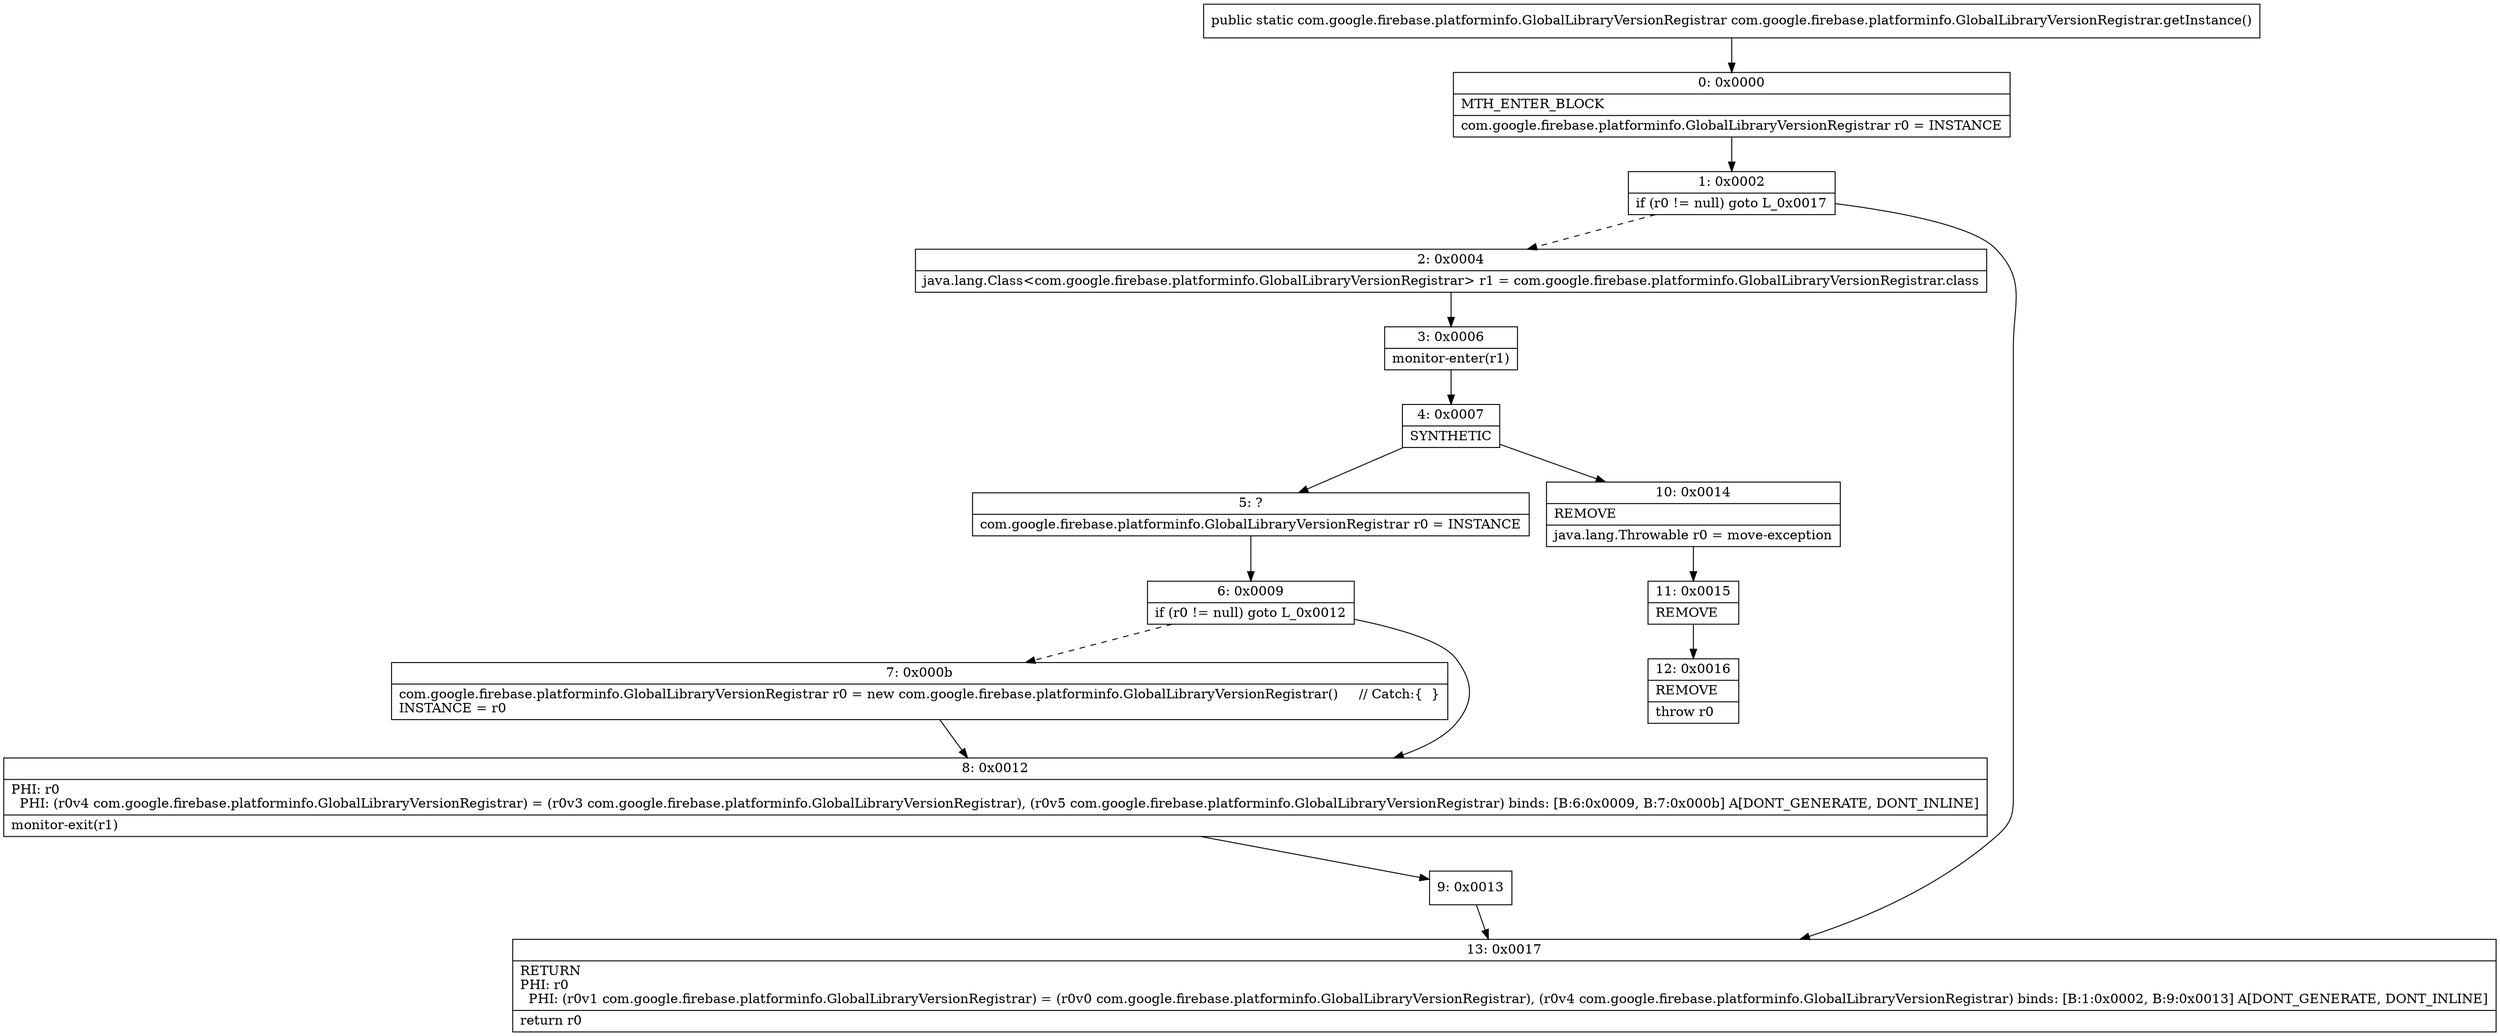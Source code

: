 digraph "CFG forcom.google.firebase.platforminfo.GlobalLibraryVersionRegistrar.getInstance()Lcom\/google\/firebase\/platforminfo\/GlobalLibraryVersionRegistrar;" {
Node_0 [shape=record,label="{0\:\ 0x0000|MTH_ENTER_BLOCK\l|com.google.firebase.platforminfo.GlobalLibraryVersionRegistrar r0 = INSTANCE\l}"];
Node_1 [shape=record,label="{1\:\ 0x0002|if (r0 != null) goto L_0x0017\l}"];
Node_2 [shape=record,label="{2\:\ 0x0004|java.lang.Class\<com.google.firebase.platforminfo.GlobalLibraryVersionRegistrar\> r1 = com.google.firebase.platforminfo.GlobalLibraryVersionRegistrar.class\l}"];
Node_3 [shape=record,label="{3\:\ 0x0006|monitor\-enter(r1)\l}"];
Node_4 [shape=record,label="{4\:\ 0x0007|SYNTHETIC\l}"];
Node_5 [shape=record,label="{5\:\ ?|com.google.firebase.platforminfo.GlobalLibraryVersionRegistrar r0 = INSTANCE\l}"];
Node_6 [shape=record,label="{6\:\ 0x0009|if (r0 != null) goto L_0x0012\l}"];
Node_7 [shape=record,label="{7\:\ 0x000b|com.google.firebase.platforminfo.GlobalLibraryVersionRegistrar r0 = new com.google.firebase.platforminfo.GlobalLibraryVersionRegistrar()     \/\/ Catch:\{  \}\lINSTANCE = r0\l}"];
Node_8 [shape=record,label="{8\:\ 0x0012|PHI: r0 \l  PHI: (r0v4 com.google.firebase.platforminfo.GlobalLibraryVersionRegistrar) = (r0v3 com.google.firebase.platforminfo.GlobalLibraryVersionRegistrar), (r0v5 com.google.firebase.platforminfo.GlobalLibraryVersionRegistrar) binds: [B:6:0x0009, B:7:0x000b] A[DONT_GENERATE, DONT_INLINE]\l|monitor\-exit(r1)\l}"];
Node_9 [shape=record,label="{9\:\ 0x0013}"];
Node_10 [shape=record,label="{10\:\ 0x0014|REMOVE\l|java.lang.Throwable r0 = move\-exception\l}"];
Node_11 [shape=record,label="{11\:\ 0x0015|REMOVE\l}"];
Node_12 [shape=record,label="{12\:\ 0x0016|REMOVE\l|throw r0\l}"];
Node_13 [shape=record,label="{13\:\ 0x0017|RETURN\lPHI: r0 \l  PHI: (r0v1 com.google.firebase.platforminfo.GlobalLibraryVersionRegistrar) = (r0v0 com.google.firebase.platforminfo.GlobalLibraryVersionRegistrar), (r0v4 com.google.firebase.platforminfo.GlobalLibraryVersionRegistrar) binds: [B:1:0x0002, B:9:0x0013] A[DONT_GENERATE, DONT_INLINE]\l|return r0\l}"];
MethodNode[shape=record,label="{public static com.google.firebase.platforminfo.GlobalLibraryVersionRegistrar com.google.firebase.platforminfo.GlobalLibraryVersionRegistrar.getInstance() }"];
MethodNode -> Node_0;
Node_0 -> Node_1;
Node_1 -> Node_2[style=dashed];
Node_1 -> Node_13;
Node_2 -> Node_3;
Node_3 -> Node_4;
Node_4 -> Node_5;
Node_4 -> Node_10;
Node_5 -> Node_6;
Node_6 -> Node_7[style=dashed];
Node_6 -> Node_8;
Node_7 -> Node_8;
Node_8 -> Node_9;
Node_9 -> Node_13;
Node_10 -> Node_11;
Node_11 -> Node_12;
}

